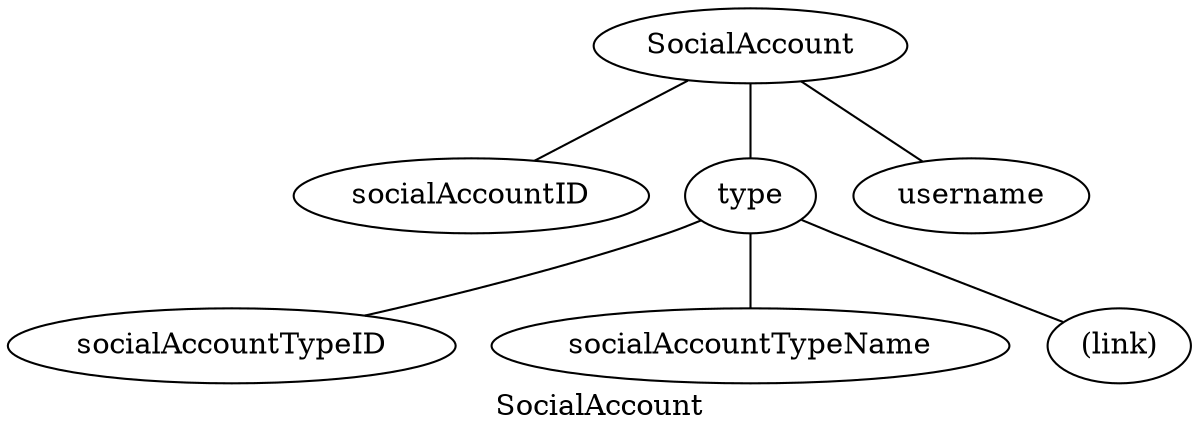 strict graph SocialAccount {
    label="SocialAccount";
    SocialAccount -- socialAccountID
    SocialAccount -- type
    type -- socialAccountTypeID
    type -- socialAccountTypeName
    type -- "(link)"
    SocialAccount -- username
}